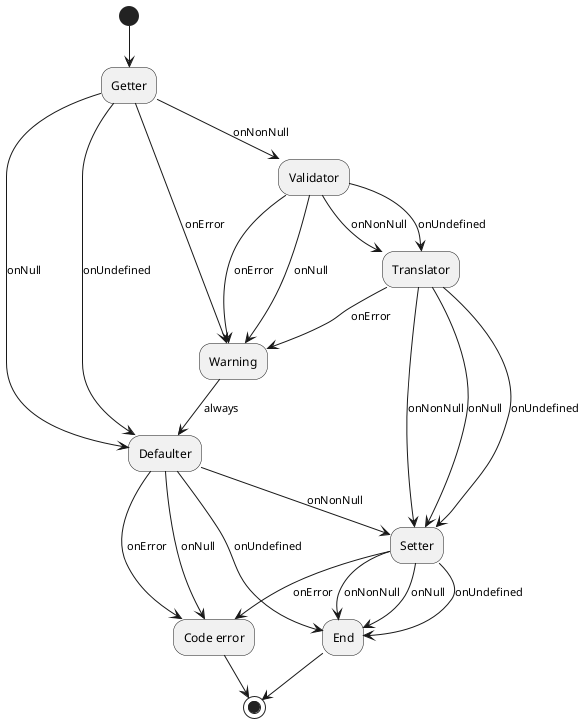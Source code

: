 @startuml

(*) --> Getter

Getter --> [onNonNull] Validator
Getter --> [onNull] Defaulter
Getter --> [onError] Warning
Getter --> [onUndefined] Defaulter

Validator --> [onNonNull] Translator
Validator --> [onNull] Warning
Validator --> [onError] Warning
Validator --> [onUndefined] Translator

Translator --> [onNonNull] Setter
Translator --> [onNull] Setter
Translator --> [onError] Warning
Translator --> [onUndefined] Setter

Defaulter --> [onNonNull] Setter
Defaulter --> [onNull] "Code error"
Defaulter --> [onError] "Code error"
Defaulter --> [onUndefined] End

Setter --> [onNonNull] End
Setter --> [onNull] End
Setter --> [onError] "Code error"
Setter --> [onUndefined] End

"Code error" --> (*)

Warning --> [always] Defaulter

End --> (*)

@enduml